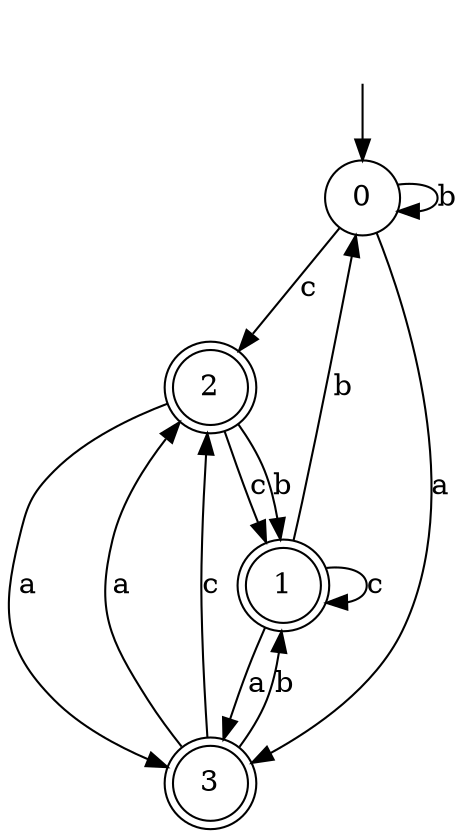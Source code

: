 digraph g {
__start [label=""shape=none]
	0[shape="circle" label="0"]
	1[shape="doublecircle" label="1"]
	2[shape="doublecircle" label="2"]
	3[shape="doublecircle" label="3"]
__start -> 0
	0->3 [label="a"]
	0->0 [label="b"]
	0->2 [label="c"]
	1->3 [label="a"]
	1->0 [label="b"]
	1->1 [label="c"]
	2->3 [label="a"]
	2->1 [label="b"]
	2->1 [label="c"]
	3->2 [label="a"]
	3->1 [label="b"]
	3->2 [label="c"]
}